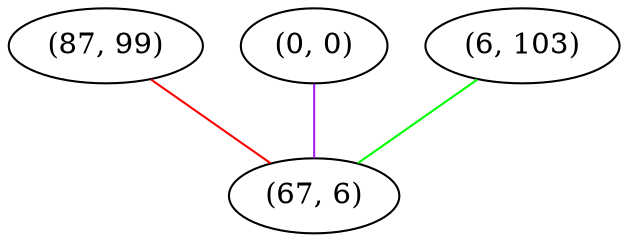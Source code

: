 graph "" {
"(87, 99)";
"(0, 0)";
"(6, 103)";
"(67, 6)";
"(87, 99)" -- "(67, 6)"  [color=red, key=0, weight=1];
"(0, 0)" -- "(67, 6)"  [color=purple, key=0, weight=4];
"(6, 103)" -- "(67, 6)"  [color=green, key=0, weight=2];
}
